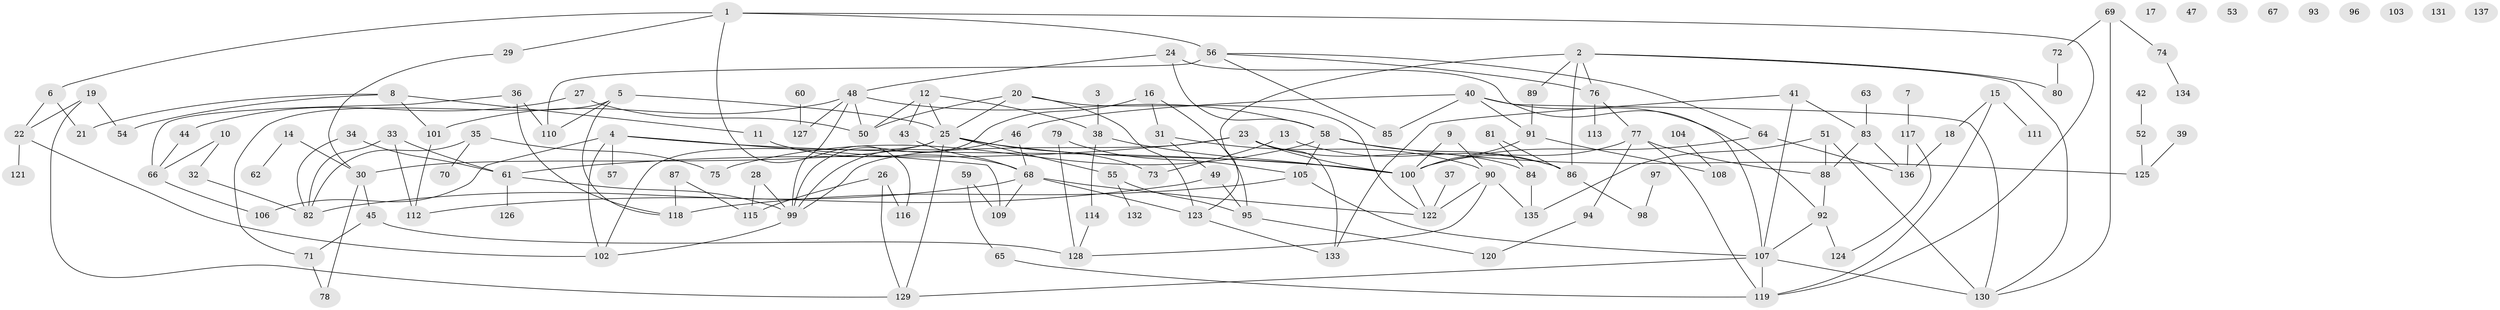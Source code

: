 // coarse degree distribution, {10: 0.09090909090909091, 8: 0.06060606060606061, 5: 0.12121212121212122, 4: 0.12121212121212122, 9: 0.18181818181818182, 2: 0.15151515151515152, 3: 0.12121212121212122, 1: 0.12121212121212122, 6: 0.030303030303030304}
// Generated by graph-tools (version 1.1) at 2025/47/03/04/25 22:47:59]
// undirected, 137 vertices, 196 edges
graph export_dot {
  node [color=gray90,style=filled];
  1;
  2;
  3;
  4;
  5;
  6;
  7;
  8;
  9;
  10;
  11;
  12;
  13;
  14;
  15;
  16;
  17;
  18;
  19;
  20;
  21;
  22;
  23;
  24;
  25;
  26;
  27;
  28;
  29;
  30;
  31;
  32;
  33;
  34;
  35;
  36;
  37;
  38;
  39;
  40;
  41;
  42;
  43;
  44;
  45;
  46;
  47;
  48;
  49;
  50;
  51;
  52;
  53;
  54;
  55;
  56;
  57;
  58;
  59;
  60;
  61;
  62;
  63;
  64;
  65;
  66;
  67;
  68;
  69;
  70;
  71;
  72;
  73;
  74;
  75;
  76;
  77;
  78;
  79;
  80;
  81;
  82;
  83;
  84;
  85;
  86;
  87;
  88;
  89;
  90;
  91;
  92;
  93;
  94;
  95;
  96;
  97;
  98;
  99;
  100;
  101;
  102;
  103;
  104;
  105;
  106;
  107;
  108;
  109;
  110;
  111;
  112;
  113;
  114;
  115;
  116;
  117;
  118;
  119;
  120;
  121;
  122;
  123;
  124;
  125;
  126;
  127;
  128;
  129;
  130;
  131;
  132;
  133;
  134;
  135;
  136;
  137;
  1 -- 6;
  1 -- 29;
  1 -- 56;
  1 -- 116;
  1 -- 119;
  2 -- 76;
  2 -- 80;
  2 -- 86;
  2 -- 89;
  2 -- 123;
  2 -- 130;
  3 -- 38;
  4 -- 57;
  4 -- 100;
  4 -- 102;
  4 -- 106;
  4 -- 109;
  5 -- 25;
  5 -- 71;
  5 -- 110;
  5 -- 118;
  6 -- 21;
  6 -- 22;
  7 -- 117;
  8 -- 11;
  8 -- 21;
  8 -- 54;
  8 -- 101;
  9 -- 90;
  9 -- 100;
  10 -- 32;
  10 -- 66;
  11 -- 68;
  12 -- 25;
  12 -- 38;
  12 -- 43;
  12 -- 50;
  13 -- 73;
  13 -- 86;
  14 -- 30;
  14 -- 62;
  15 -- 18;
  15 -- 111;
  15 -- 119;
  16 -- 31;
  16 -- 95;
  16 -- 99;
  18 -- 136;
  19 -- 22;
  19 -- 54;
  19 -- 129;
  20 -- 25;
  20 -- 50;
  20 -- 122;
  20 -- 123;
  22 -- 102;
  22 -- 121;
  23 -- 61;
  23 -- 84;
  23 -- 99;
  23 -- 100;
  23 -- 133;
  24 -- 48;
  24 -- 58;
  24 -- 107;
  25 -- 30;
  25 -- 55;
  25 -- 73;
  25 -- 100;
  25 -- 102;
  25 -- 129;
  26 -- 115;
  26 -- 116;
  26 -- 129;
  27 -- 44;
  27 -- 50;
  28 -- 99;
  28 -- 115;
  29 -- 30;
  30 -- 45;
  30 -- 78;
  31 -- 49;
  31 -- 90;
  32 -- 82;
  33 -- 61;
  33 -- 82;
  33 -- 112;
  34 -- 61;
  34 -- 82;
  35 -- 70;
  35 -- 75;
  35 -- 82;
  36 -- 66;
  36 -- 110;
  36 -- 118;
  37 -- 122;
  38 -- 100;
  38 -- 114;
  39 -- 125;
  40 -- 46;
  40 -- 85;
  40 -- 91;
  40 -- 92;
  40 -- 130;
  41 -- 83;
  41 -- 107;
  41 -- 133;
  42 -- 52;
  43 -- 68;
  44 -- 66;
  45 -- 71;
  45 -- 128;
  46 -- 68;
  46 -- 99;
  48 -- 50;
  48 -- 58;
  48 -- 99;
  48 -- 101;
  48 -- 127;
  49 -- 95;
  49 -- 112;
  51 -- 88;
  51 -- 130;
  51 -- 135;
  52 -- 125;
  55 -- 95;
  55 -- 132;
  56 -- 64;
  56 -- 76;
  56 -- 85;
  56 -- 110;
  58 -- 75;
  58 -- 86;
  58 -- 105;
  58 -- 125;
  59 -- 65;
  59 -- 109;
  60 -- 127;
  61 -- 99;
  61 -- 126;
  63 -- 83;
  64 -- 100;
  64 -- 136;
  65 -- 119;
  66 -- 106;
  68 -- 82;
  68 -- 109;
  68 -- 122;
  68 -- 123;
  69 -- 72;
  69 -- 74;
  69 -- 130;
  71 -- 78;
  72 -- 80;
  74 -- 134;
  76 -- 77;
  76 -- 113;
  77 -- 88;
  77 -- 94;
  77 -- 100;
  77 -- 119;
  79 -- 105;
  79 -- 128;
  81 -- 84;
  81 -- 86;
  83 -- 88;
  83 -- 136;
  84 -- 135;
  86 -- 98;
  87 -- 115;
  87 -- 118;
  88 -- 92;
  89 -- 91;
  90 -- 122;
  90 -- 128;
  90 -- 135;
  91 -- 100;
  91 -- 108;
  92 -- 107;
  92 -- 124;
  94 -- 120;
  95 -- 120;
  97 -- 98;
  99 -- 102;
  100 -- 122;
  101 -- 112;
  104 -- 108;
  105 -- 107;
  105 -- 118;
  107 -- 119;
  107 -- 129;
  107 -- 130;
  114 -- 128;
  117 -- 124;
  117 -- 136;
  123 -- 133;
}
